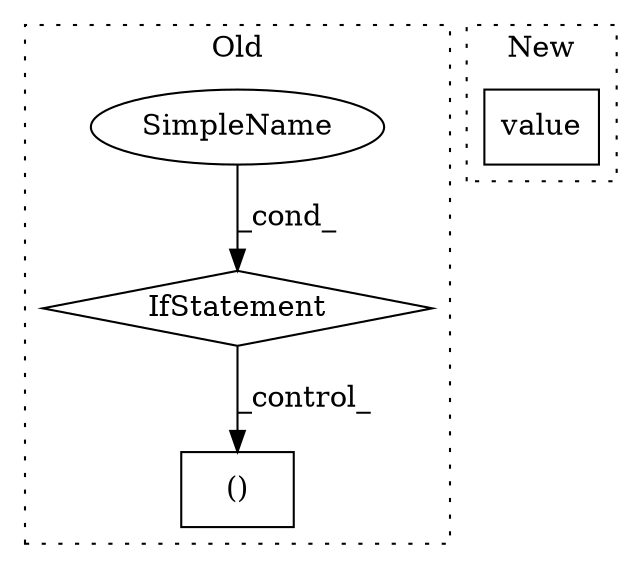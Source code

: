 digraph G {
subgraph cluster0 {
1 [label="IfStatement" a="25" s="836,908" l="4,2" shape="diamond"];
3 [label="()" a="106" s="1077" l="46" shape="box"];
4 [label="SimpleName" a="42" s="" l="" shape="ellipse"];
label = "Old";
style="dotted";
}
subgraph cluster1 {
2 [label="value" a="32" s="750" l="7" shape="box"];
label = "New";
style="dotted";
}
1 -> 3 [label="_control_"];
4 -> 1 [label="_cond_"];
}